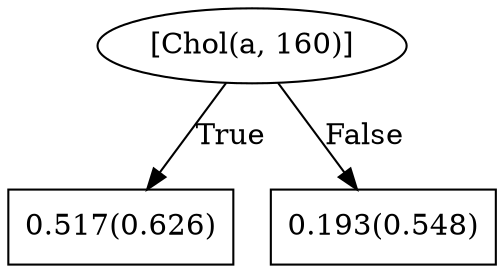 digraph G{ 
1[label = "[Chol(a, 160)]"];
1 -> 2[label="True"];
1 -> 3[label="False"];
2[shape = box,label = "0.517(0.626)"];
3[shape = box,label = "0.193(0.548)"];
}
